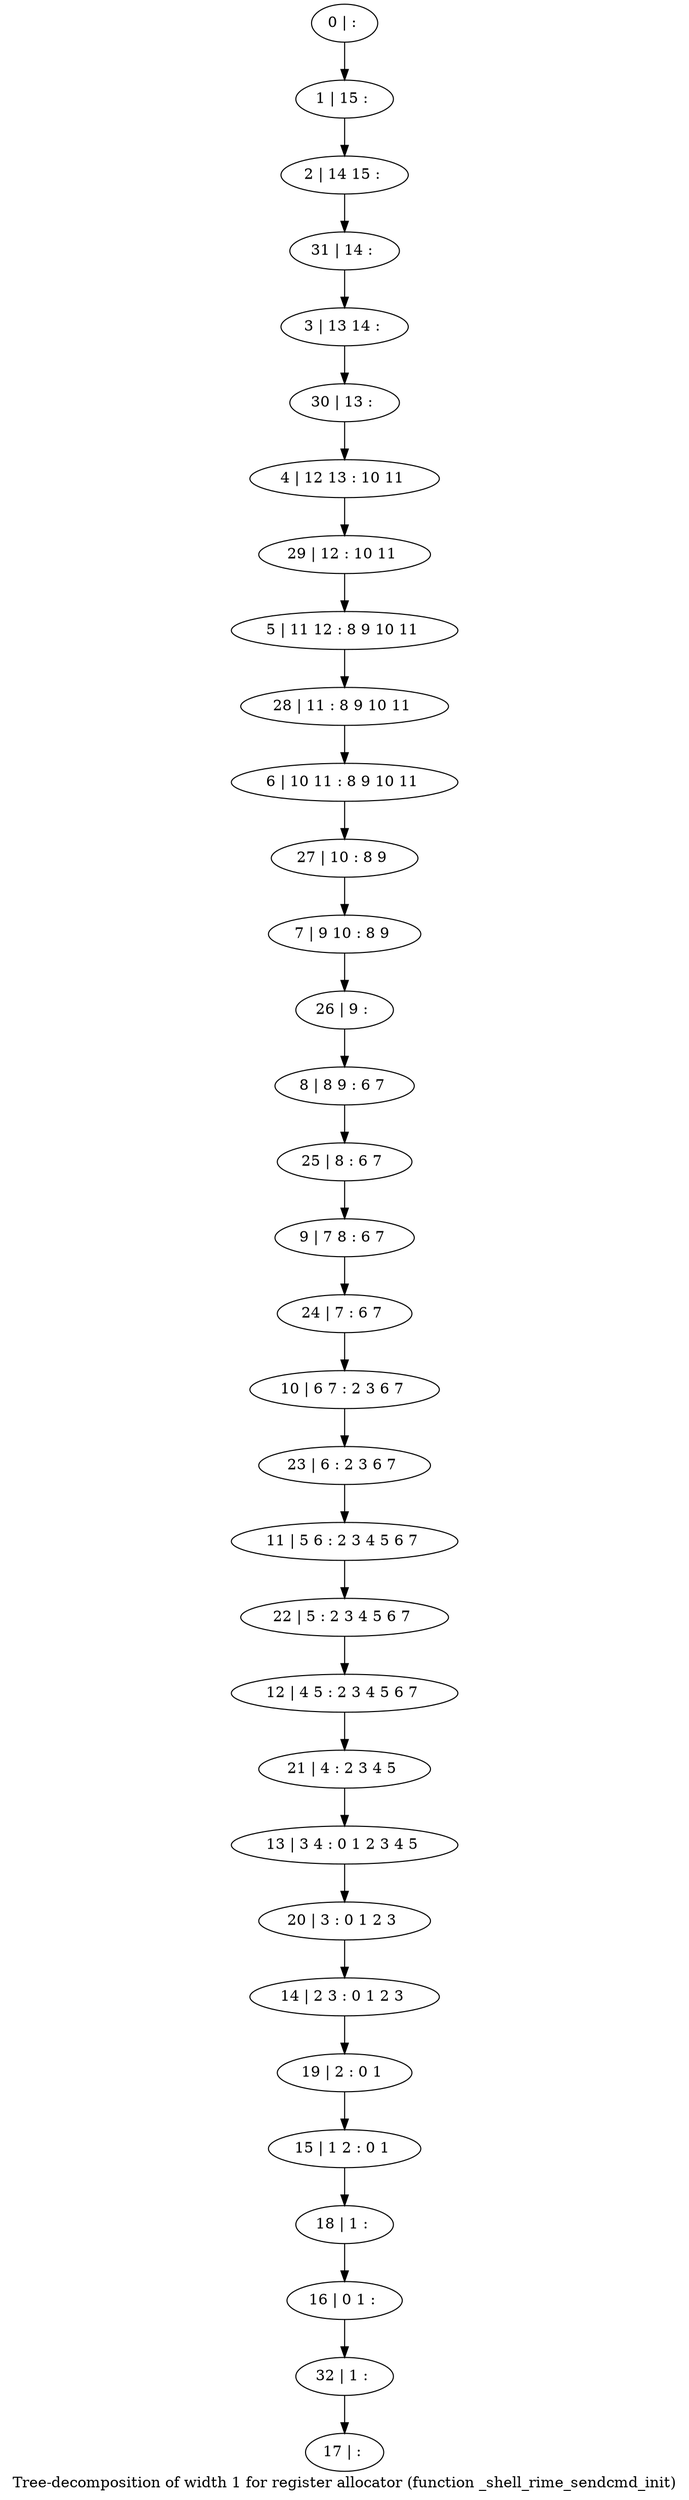 digraph G {
graph [label="Tree-decomposition of width 1 for register allocator (function _shell_rime_sendcmd_init)"]
0[label="0 | : "];
1[label="1 | 15 : "];
2[label="2 | 14 15 : "];
3[label="3 | 13 14 : "];
4[label="4 | 12 13 : 10 11 "];
5[label="5 | 11 12 : 8 9 10 11 "];
6[label="6 | 10 11 : 8 9 10 11 "];
7[label="7 | 9 10 : 8 9 "];
8[label="8 | 8 9 : 6 7 "];
9[label="9 | 7 8 : 6 7 "];
10[label="10 | 6 7 : 2 3 6 7 "];
11[label="11 | 5 6 : 2 3 4 5 6 7 "];
12[label="12 | 4 5 : 2 3 4 5 6 7 "];
13[label="13 | 3 4 : 0 1 2 3 4 5 "];
14[label="14 | 2 3 : 0 1 2 3 "];
15[label="15 | 1 2 : 0 1 "];
16[label="16 | 0 1 : "];
17[label="17 | : "];
18[label="18 | 1 : "];
19[label="19 | 2 : 0 1 "];
20[label="20 | 3 : 0 1 2 3 "];
21[label="21 | 4 : 2 3 4 5 "];
22[label="22 | 5 : 2 3 4 5 6 7 "];
23[label="23 | 6 : 2 3 6 7 "];
24[label="24 | 7 : 6 7 "];
25[label="25 | 8 : 6 7 "];
26[label="26 | 9 : "];
27[label="27 | 10 : 8 9 "];
28[label="28 | 11 : 8 9 10 11 "];
29[label="29 | 12 : 10 11 "];
30[label="30 | 13 : "];
31[label="31 | 14 : "];
32[label="32 | 1 : "];
0->1 ;
1->2 ;
18->16 ;
15->18 ;
19->15 ;
14->19 ;
20->14 ;
13->20 ;
21->13 ;
12->21 ;
22->12 ;
11->22 ;
23->11 ;
10->23 ;
24->10 ;
9->24 ;
25->9 ;
8->25 ;
26->8 ;
7->26 ;
27->7 ;
6->27 ;
28->6 ;
5->28 ;
29->5 ;
4->29 ;
30->4 ;
3->30 ;
31->3 ;
2->31 ;
32->17 ;
16->32 ;
}
